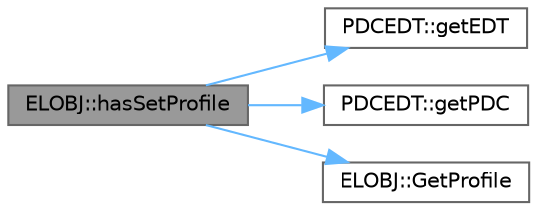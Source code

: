 digraph "ELOBJ::hasSetProfile"
{
 // LATEX_PDF_SIZE
  bgcolor="transparent";
  edge [fontname=Helvetica,fontsize=10,labelfontname=Helvetica,labelfontsize=10];
  node [fontname=Helvetica,fontsize=10,shape=box,height=0.2,width=0.4];
  rankdir="LR";
  Node1 [label="ELOBJ::hasSetProfile",height=0.2,width=0.4,color="gray40", fillcolor="grey60", style="filled", fontcolor="black",tooltip="指定のEPCがSet可能かどうか"];
  Node1 -> Node2 [color="steelblue1",style="solid"];
  Node2 [label="PDCEDT::getEDT",height=0.2,width=0.4,color="grey40", fillcolor="white", style="filled",URL="$class_p_d_c_e_d_t.html#ae2e735567ce8725dae3620113c7ca709",tooltip="EDT getter"];
  Node1 -> Node3 [color="steelblue1",style="solid"];
  Node3 [label="PDCEDT::getPDC",height=0.2,width=0.4,color="grey40", fillcolor="white", style="filled",URL="$class_p_d_c_e_d_t.html#ad3a04c94e29d541c95c25cf81f8c5e4b",tooltip="PDC getter"];
  Node1 -> Node4 [color="steelblue1",style="solid"];
  Node4 [label="ELOBJ::GetProfile",height=0.2,width=0.4,color="grey40", fillcolor="white", style="filled",URL="$class_e_l_o_b_j.html#a1a6405087fac50d264901ddc7aa4a35a",tooltip="Profile(0x9d, 0x9e, 0x9f)を計算してPDC[1] + EDT[PDC]の形で返す"];
}
